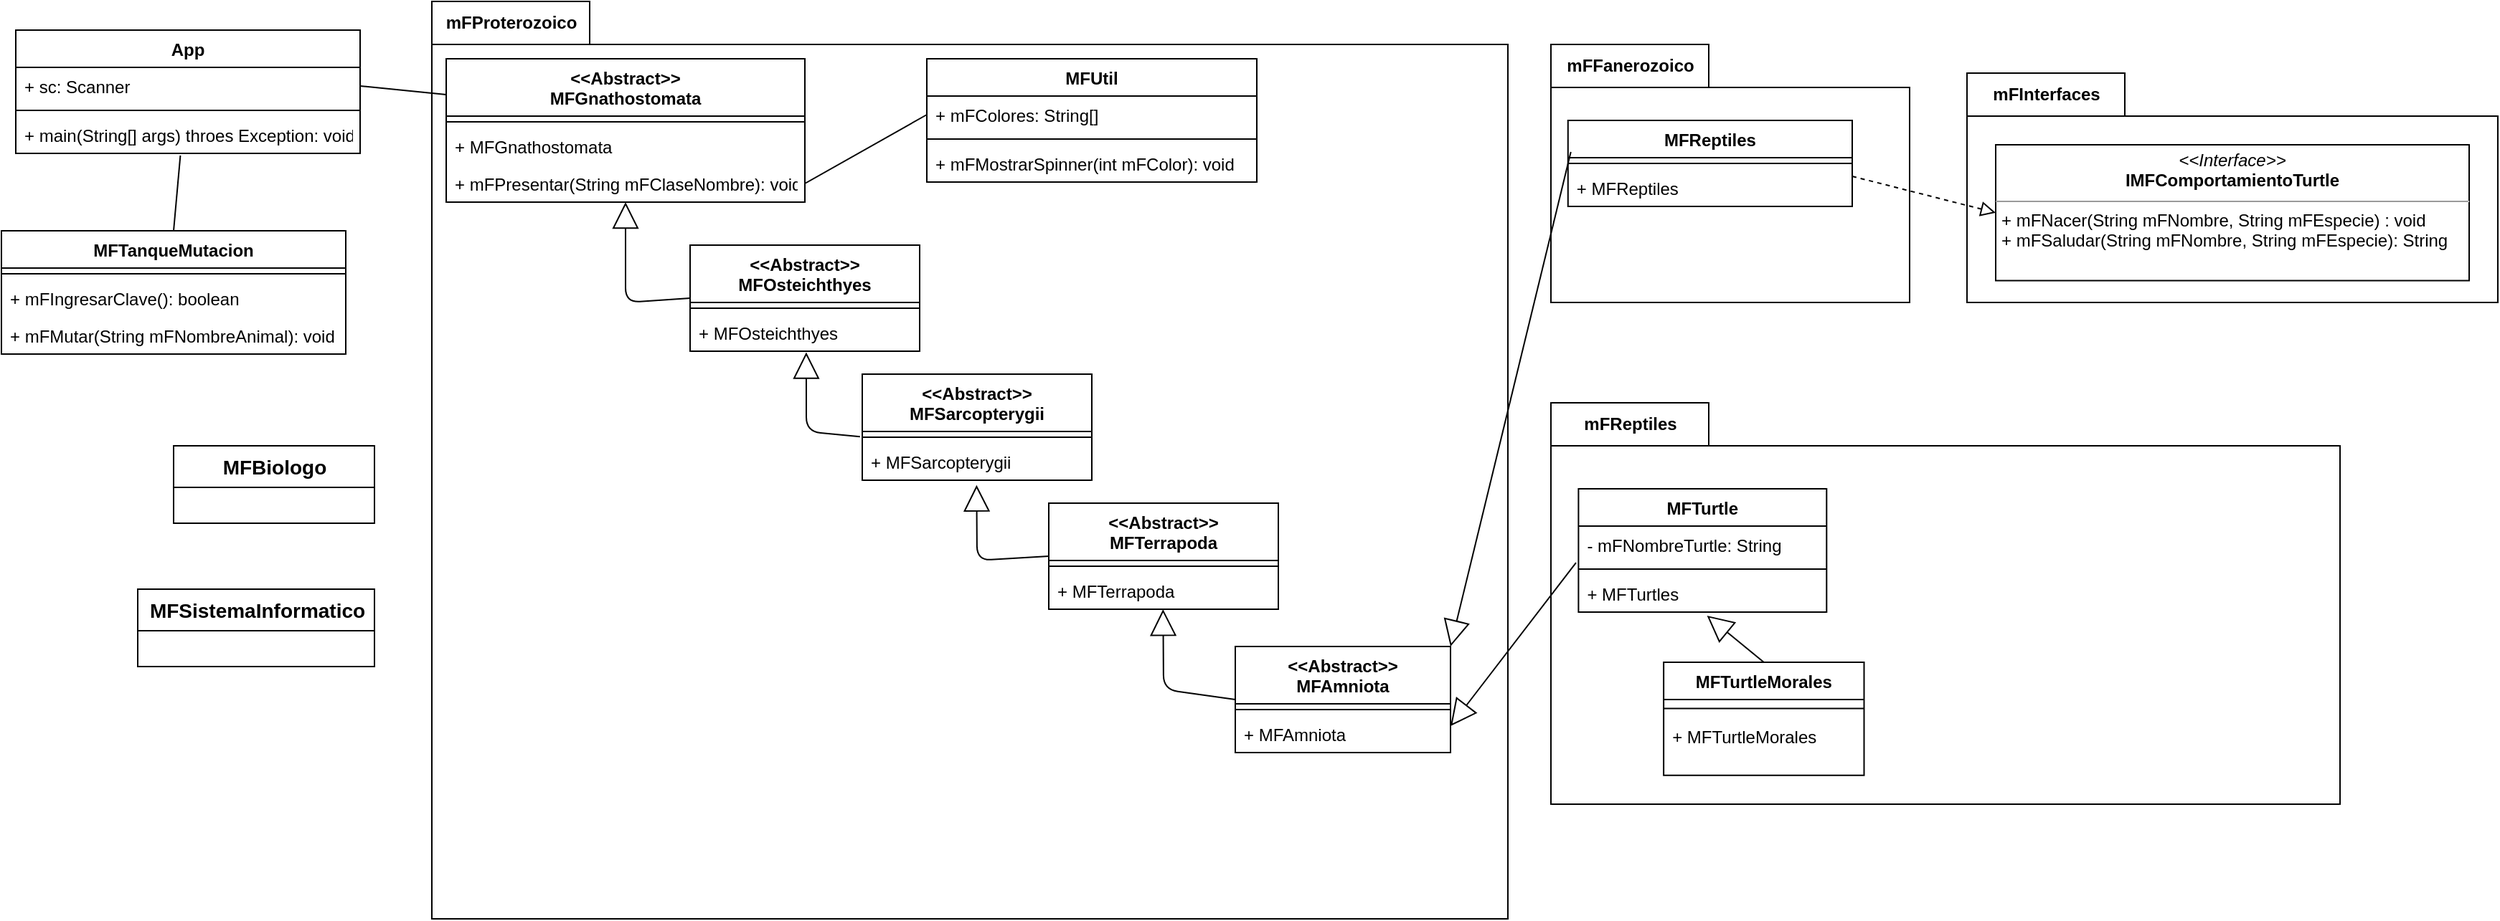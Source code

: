 <mxfile>
    <diagram id="XXDbqRLvfrLSIwz507Pw" name="Page-1">
        <mxGraphModel dx="2792" dy="1111" grid="1" gridSize="10" guides="1" tooltips="1" connect="1" arrows="1" fold="1" page="1" pageScale="1" pageWidth="850" pageHeight="1100" math="0" shadow="0">
            <root>
                <mxCell id="0"/>
                <mxCell id="1" parent="0"/>
                <mxCell id="2" value="mFProterozoico" style="shape=folder;fontStyle=1;tabWidth=110;tabHeight=30;tabPosition=left;html=1;boundedLbl=1;labelInHeader=1;container=1;collapsible=0;" parent="1" vertex="1">
                    <mxGeometry x="-150" y="50" width="750" height="640" as="geometry"/>
                </mxCell>
                <mxCell id="3" value="" style="html=1;strokeColor=none;resizeWidth=1;resizeHeight=1;fillColor=none;part=1;connectable=0;allowArrows=0;deletable=0;" parent="2" vertex="1">
                    <mxGeometry width="750" height="448" relative="1" as="geometry">
                        <mxPoint y="30" as="offset"/>
                    </mxGeometry>
                </mxCell>
                <mxCell id="10" value="&lt;&lt;Abstract&gt;&gt;&#10;MFOsteichthyes" style="swimlane;fontStyle=1;align=center;verticalAlign=top;childLayout=stackLayout;horizontal=1;startSize=40;horizontalStack=0;resizeParent=1;resizeParentMax=0;resizeLast=0;collapsible=1;marginBottom=0;" parent="2" vertex="1">
                    <mxGeometry x="180" y="170" width="160" height="74" as="geometry"/>
                </mxCell>
                <mxCell id="12" value="" style="line;strokeWidth=1;fillColor=none;align=left;verticalAlign=middle;spacingTop=-1;spacingLeft=3;spacingRight=3;rotatable=0;labelPosition=right;points=[];portConstraint=eastwest;strokeColor=inherit;" parent="10" vertex="1">
                    <mxGeometry y="40" width="160" height="8" as="geometry"/>
                </mxCell>
                <mxCell id="13" value="+ MFOsteichthyes" style="text;strokeColor=none;fillColor=none;align=left;verticalAlign=top;spacingLeft=4;spacingRight=4;overflow=hidden;rotatable=0;points=[[0,0.5],[1,0.5]];portConstraint=eastwest;" parent="10" vertex="1">
                    <mxGeometry y="48" width="160" height="26" as="geometry"/>
                </mxCell>
                <mxCell id="6" value="&lt;&lt;Abstract&gt;&gt;&#10;MFGnathostomata" style="swimlane;fontStyle=1;align=center;verticalAlign=top;childLayout=stackLayout;horizontal=1;startSize=40;horizontalStack=0;resizeParent=1;resizeParentMax=0;resizeLast=0;collapsible=1;marginBottom=0;" parent="2" vertex="1">
                    <mxGeometry x="10" y="40" width="250" height="100" as="geometry"/>
                </mxCell>
                <mxCell id="8" value="" style="line;strokeWidth=1;fillColor=none;align=left;verticalAlign=middle;spacingTop=-1;spacingLeft=3;spacingRight=3;rotatable=0;labelPosition=right;points=[];portConstraint=eastwest;strokeColor=inherit;" parent="6" vertex="1">
                    <mxGeometry y="40" width="250" height="8" as="geometry"/>
                </mxCell>
                <mxCell id="9" value="+ MFGnathostomata" style="text;strokeColor=none;fillColor=none;align=left;verticalAlign=top;spacingLeft=4;spacingRight=4;overflow=hidden;rotatable=0;points=[[0,0.5],[1,0.5]];portConstraint=eastwest;" parent="6" vertex="1">
                    <mxGeometry y="48" width="250" height="26" as="geometry"/>
                </mxCell>
                <mxCell id="86" value="+ mFPresentar(String mFClaseNombre): void" style="text;strokeColor=none;fillColor=none;align=left;verticalAlign=top;spacingLeft=4;spacingRight=4;overflow=hidden;rotatable=0;points=[[0,0.5],[1,0.5]];portConstraint=eastwest;" parent="6" vertex="1">
                    <mxGeometry y="74" width="250" height="26" as="geometry"/>
                </mxCell>
                <mxCell id="68" value="" style="endArrow=block;endSize=16;endFill=0;html=1;exitX=0;exitY=0.5;exitDx=0;exitDy=0;" parent="2" source="10" target="86" edge="1">
                    <mxGeometry width="160" relative="1" as="geometry">
                        <mxPoint x="330" y="270" as="sourcePoint"/>
                        <mxPoint x="160" y="150" as="targetPoint"/>
                        <Array as="points">
                            <mxPoint x="135" y="210"/>
                        </Array>
                    </mxGeometry>
                </mxCell>
                <mxCell id="14" value="&lt;&lt;Abstract&gt;&gt;&#10;MFSarcopterygii" style="swimlane;fontStyle=1;align=center;verticalAlign=top;childLayout=stackLayout;horizontal=1;startSize=40;horizontalStack=0;resizeParent=1;resizeParentMax=0;resizeLast=0;collapsible=1;marginBottom=0;" parent="2" vertex="1">
                    <mxGeometry x="300" y="260" width="160" height="74" as="geometry"/>
                </mxCell>
                <mxCell id="16" value="" style="line;strokeWidth=1;fillColor=none;align=left;verticalAlign=middle;spacingTop=-1;spacingLeft=3;spacingRight=3;rotatable=0;labelPosition=right;points=[];portConstraint=eastwest;strokeColor=inherit;" parent="14" vertex="1">
                    <mxGeometry y="40" width="160" height="8" as="geometry"/>
                </mxCell>
                <mxCell id="17" value="+ MFSarcopterygii" style="text;strokeColor=none;fillColor=none;align=left;verticalAlign=top;spacingLeft=4;spacingRight=4;overflow=hidden;rotatable=0;points=[[0,0.5],[1,0.5]];portConstraint=eastwest;" parent="14" vertex="1">
                    <mxGeometry y="48" width="160" height="26" as="geometry"/>
                </mxCell>
                <mxCell id="36" value="" style="endArrow=block;endSize=16;endFill=0;html=1;exitX=-0.01;exitY=-0.167;exitDx=0;exitDy=0;entryX=0.506;entryY=1.029;entryDx=0;entryDy=0;entryPerimeter=0;exitPerimeter=0;" parent="2" source="17" target="13" edge="1">
                    <mxGeometry width="160" relative="1" as="geometry">
                        <mxPoint x="340" y="280" as="sourcePoint"/>
                        <mxPoint x="340" y="236" as="targetPoint"/>
                        <Array as="points">
                            <mxPoint x="261" y="300"/>
                        </Array>
                    </mxGeometry>
                </mxCell>
                <mxCell id="18" value="&lt;&lt;Abstract&gt;&gt;&#10;MFTerrapoda" style="swimlane;fontStyle=1;align=center;verticalAlign=top;childLayout=stackLayout;horizontal=1;startSize=40;horizontalStack=0;resizeParent=1;resizeParentMax=0;resizeLast=0;collapsible=1;marginBottom=0;" parent="2" vertex="1">
                    <mxGeometry x="430" y="350" width="160" height="74" as="geometry"/>
                </mxCell>
                <mxCell id="20" value="" style="line;strokeWidth=1;fillColor=none;align=left;verticalAlign=middle;spacingTop=-1;spacingLeft=3;spacingRight=3;rotatable=0;labelPosition=right;points=[];portConstraint=eastwest;strokeColor=inherit;" parent="18" vertex="1">
                    <mxGeometry y="40" width="160" height="8" as="geometry"/>
                </mxCell>
                <mxCell id="21" value="+ MFTerrapoda" style="text;strokeColor=none;fillColor=none;align=left;verticalAlign=top;spacingLeft=4;spacingRight=4;overflow=hidden;rotatable=0;points=[[0,0.5],[1,0.5]];portConstraint=eastwest;" parent="18" vertex="1">
                    <mxGeometry y="48" width="160" height="26" as="geometry"/>
                </mxCell>
                <mxCell id="39" value="" style="endArrow=block;endSize=16;endFill=0;html=1;exitX=0;exitY=0.5;exitDx=0;exitDy=0;entryX=0.498;entryY=1.129;entryDx=0;entryDy=0;entryPerimeter=0;" parent="2" source="18" target="17" edge="1">
                    <mxGeometry width="160" relative="1" as="geometry">
                        <mxPoint x="329.38" y="510" as="sourcePoint"/>
                        <mxPoint x="329" y="480" as="targetPoint"/>
                        <Array as="points">
                            <mxPoint x="380" y="390"/>
                        </Array>
                    </mxGeometry>
                </mxCell>
                <mxCell id="22" value="&lt;&lt;Abstract&gt;&gt;&#10;MFAmniota" style="swimlane;fontStyle=1;align=center;verticalAlign=top;childLayout=stackLayout;horizontal=1;startSize=40;horizontalStack=0;resizeParent=1;resizeParentMax=0;resizeLast=0;collapsible=1;marginBottom=0;" parent="2" vertex="1">
                    <mxGeometry x="560" y="450" width="150" height="74" as="geometry"/>
                </mxCell>
                <mxCell id="24" value="" style="line;strokeWidth=1;fillColor=none;align=left;verticalAlign=middle;spacingTop=-1;spacingLeft=3;spacingRight=3;rotatable=0;labelPosition=right;points=[];portConstraint=eastwest;strokeColor=inherit;" parent="22" vertex="1">
                    <mxGeometry y="40" width="150" height="8" as="geometry"/>
                </mxCell>
                <mxCell id="25" value="+ MFAmniota" style="text;strokeColor=none;fillColor=none;align=left;verticalAlign=top;spacingLeft=4;spacingRight=4;overflow=hidden;rotatable=0;points=[[0,0.5],[1,0.5]];portConstraint=eastwest;" parent="22" vertex="1">
                    <mxGeometry y="48" width="150" height="26" as="geometry"/>
                </mxCell>
                <mxCell id="40" value="" style="endArrow=block;endSize=16;endFill=0;html=1;entryX=0.498;entryY=1.002;entryDx=0;entryDy=0;entryPerimeter=0;exitX=0;exitY=0.5;exitDx=0;exitDy=0;" parent="2" source="22" target="21" edge="1">
                    <mxGeometry width="160" relative="1" as="geometry">
                        <mxPoint x="329" y="630" as="sourcePoint"/>
                        <mxPoint x="329.38" y="596" as="targetPoint"/>
                        <Array as="points">
                            <mxPoint x="510" y="480"/>
                        </Array>
                    </mxGeometry>
                </mxCell>
                <mxCell id="96" value="MFUtil" style="swimlane;fontStyle=1;align=center;verticalAlign=top;childLayout=stackLayout;horizontal=1;startSize=26;horizontalStack=0;resizeParent=1;resizeParentMax=0;resizeLast=0;collapsible=1;marginBottom=0;" parent="2" vertex="1">
                    <mxGeometry x="345" y="40" width="230" height="86" as="geometry"/>
                </mxCell>
                <mxCell id="97" value="+ mFColores: String[]" style="text;strokeColor=none;fillColor=none;align=left;verticalAlign=top;spacingLeft=4;spacingRight=4;overflow=hidden;rotatable=0;points=[[0,0.5],[1,0.5]];portConstraint=eastwest;" parent="96" vertex="1">
                    <mxGeometry y="26" width="230" height="26" as="geometry"/>
                </mxCell>
                <mxCell id="98" value="" style="line;strokeWidth=1;fillColor=none;align=left;verticalAlign=middle;spacingTop=-1;spacingLeft=3;spacingRight=3;rotatable=0;labelPosition=right;points=[];portConstraint=eastwest;strokeColor=inherit;" parent="96" vertex="1">
                    <mxGeometry y="52" width="230" height="8" as="geometry"/>
                </mxCell>
                <mxCell id="99" value="+ mFMostrarSpinner(int mFColor): void" style="text;strokeColor=none;fillColor=none;align=left;verticalAlign=top;spacingLeft=4;spacingRight=4;overflow=hidden;rotatable=0;points=[[0,0.5],[1,0.5]];portConstraint=eastwest;" parent="96" vertex="1">
                    <mxGeometry y="60" width="230" height="26" as="geometry"/>
                </mxCell>
                <mxCell id="100" value="" style="endArrow=none;startArrow=none;endFill=0;startFill=0;endSize=8;html=1;verticalAlign=bottom;labelBackgroundColor=none;strokeWidth=1;exitX=1;exitY=0.5;exitDx=0;exitDy=0;entryX=0;entryY=0.5;entryDx=0;entryDy=0;" parent="2" source="86" target="97" edge="1">
                    <mxGeometry width="160" relative="1" as="geometry">
                        <mxPoint x="340" y="260" as="sourcePoint"/>
                        <mxPoint x="500" y="260" as="targetPoint"/>
                    </mxGeometry>
                </mxCell>
                <mxCell id="4" value="mFFanerozoico" style="shape=folder;fontStyle=1;tabWidth=110;tabHeight=30;tabPosition=left;html=1;boundedLbl=1;labelInHeader=1;container=1;collapsible=0;" parent="1" vertex="1">
                    <mxGeometry x="630" y="80" width="250" height="180" as="geometry"/>
                </mxCell>
                <mxCell id="5" value="" style="html=1;strokeColor=none;resizeWidth=1;resizeHeight=1;fillColor=none;part=1;connectable=0;allowArrows=0;deletable=0;" parent="4" vertex="1">
                    <mxGeometry width="250" height="150" relative="1" as="geometry">
                        <mxPoint y="30" as="offset"/>
                    </mxGeometry>
                </mxCell>
                <mxCell id="53" value="MFReptiles" style="swimlane;fontStyle=1;align=center;verticalAlign=top;childLayout=stackLayout;horizontal=1;startSize=26;horizontalStack=0;resizeParent=1;resizeParentMax=0;resizeLast=0;collapsible=1;marginBottom=0;" parent="4" vertex="1">
                    <mxGeometry x="11.9" y="53" width="198.1" height="60" as="geometry"/>
                </mxCell>
                <mxCell id="55" value="" style="line;strokeWidth=1;fillColor=none;align=left;verticalAlign=middle;spacingTop=-1;spacingLeft=3;spacingRight=3;rotatable=0;labelPosition=right;points=[];portConstraint=eastwest;strokeColor=inherit;" parent="53" vertex="1">
                    <mxGeometry y="26" width="198.1" height="8" as="geometry"/>
                </mxCell>
                <mxCell id="88" value="+ MFReptiles" style="text;strokeColor=none;fillColor=none;align=left;verticalAlign=top;spacingLeft=4;spacingRight=4;overflow=hidden;rotatable=0;points=[[0,0.5],[1,0.5]];portConstraint=eastwest;" parent="53" vertex="1">
                    <mxGeometry y="34" width="198.1" height="26" as="geometry"/>
                </mxCell>
                <mxCell id="43" value="mFInterfaces" style="shape=folder;fontStyle=1;tabWidth=110;tabHeight=30;tabPosition=left;html=1;boundedLbl=1;labelInHeader=1;container=1;collapsible=0;" parent="1" vertex="1">
                    <mxGeometry x="920" y="100" width="370" height="160" as="geometry"/>
                </mxCell>
                <mxCell id="44" value="" style="html=1;strokeColor=none;resizeWidth=1;resizeHeight=1;fillColor=none;part=1;connectable=0;allowArrows=0;deletable=0;" parent="43" vertex="1">
                    <mxGeometry width="370" height="73.905" relative="1" as="geometry">
                        <mxPoint y="80" as="offset"/>
                    </mxGeometry>
                </mxCell>
                <mxCell id="30" value="&lt;p style=&quot;margin:0px;margin-top:4px;text-align:center;&quot;&gt;&lt;i&gt;&amp;lt;&amp;lt;Interface&amp;gt;&amp;gt;&lt;/i&gt;&lt;br&gt;&lt;b&gt;IMFComportamientoTurtle&lt;/b&gt;&lt;/p&gt;&lt;hr size=&quot;1&quot;&gt;&lt;p style=&quot;margin:0px;margin-left:4px;&quot;&gt;&lt;span style=&quot;background-color: initial;&quot;&gt;+ mFNacer(String mFNombre, S&lt;/span&gt;&lt;span style=&quot;background-color: initial;&quot;&gt;tring mFEspecie) : void&lt;/span&gt;&lt;/p&gt;&lt;p style=&quot;margin:0px;margin-left:4px;&quot;&gt;+ mFSaludar(&lt;span style=&quot;border-color: var(--border-color); background-color: initial;&quot;&gt;String mFNombre, S&lt;/span&gt;&lt;span style=&quot;border-color: var(--border-color); background-color: initial;&quot;&gt;tring mFEspecie&lt;/span&gt;): String&lt;/p&gt;" style="verticalAlign=top;align=left;overflow=fill;fontSize=12;fontFamily=Helvetica;html=1;" parent="43" vertex="1">
                    <mxGeometry x="20" y="50" width="330" height="94.76" as="geometry"/>
                </mxCell>
                <mxCell id="63" value="" style="endArrow=block;endSize=16;endFill=0;html=1;exitX=0.01;exitY=-0.154;exitDx=0;exitDy=0;exitPerimeter=0;entryX=1;entryY=0;entryDx=0;entryDy=0;" parent="1" target="22" edge="1">
                    <mxGeometry width="160" relative="1" as="geometry">
                        <mxPoint x="643.881" y="154.996" as="sourcePoint"/>
                        <mxPoint x="260" y="750" as="targetPoint"/>
                    </mxGeometry>
                </mxCell>
                <mxCell id="69" value="mFReptiles" style="shape=folder;fontStyle=1;tabWidth=110;tabHeight=30;tabPosition=left;html=1;boundedLbl=1;labelInHeader=1;container=1;collapsible=0;" parent="1" vertex="1">
                    <mxGeometry x="630" y="330" width="550" height="280" as="geometry"/>
                </mxCell>
                <mxCell id="70" value="" style="html=1;strokeColor=none;resizeWidth=1;resizeHeight=1;fillColor=none;part=1;connectable=0;allowArrows=0;deletable=0;" parent="69" vertex="1">
                    <mxGeometry width="550" height="250" relative="1" as="geometry">
                        <mxPoint y="30" as="offset"/>
                    </mxGeometry>
                </mxCell>
                <mxCell id="76" value="MFTurtleMorales" style="swimlane;fontStyle=1;align=center;verticalAlign=top;childLayout=stackLayout;horizontal=1;startSize=26;horizontalStack=0;resizeParent=1;resizeParentMax=0;resizeLast=0;collapsible=1;marginBottom=0;" parent="69" vertex="1">
                    <mxGeometry x="78.571" y="181.004" width="139.683" height="78.889" as="geometry"/>
                </mxCell>
                <mxCell id="77" value="" style="line;strokeWidth=1;fillColor=none;align=left;verticalAlign=middle;spacingTop=-1;spacingLeft=3;spacingRight=3;rotatable=0;labelPosition=right;points=[];portConstraint=eastwest;strokeColor=inherit;" parent="76" vertex="1">
                    <mxGeometry y="26" width="139.683" height="12.444" as="geometry"/>
                </mxCell>
                <mxCell id="78" value="+ MFTurtleMorales" style="text;strokeColor=none;fillColor=none;align=left;verticalAlign=top;spacingLeft=4;spacingRight=4;overflow=hidden;rotatable=0;points=[[0,0.5],[1,0.5]];portConstraint=eastwest;" parent="76" vertex="1">
                    <mxGeometry y="38.444" width="139.683" height="40.444" as="geometry"/>
                </mxCell>
                <mxCell id="80" value="" style="endArrow=block;endSize=16;endFill=0;html=1;exitX=0.5;exitY=0;exitDx=0;exitDy=0;entryX=0.518;entryY=1.095;entryDx=0;entryDy=0;entryPerimeter=0;" parent="69" source="76" target="93" edge="1">
                    <mxGeometry width="160" relative="1" as="geometry">
                        <mxPoint x="36.038" y="109.581" as="sourcePoint"/>
                        <mxPoint x="97.01" y="127.945" as="targetPoint"/>
                    </mxGeometry>
                </mxCell>
                <mxCell id="90" value="MFTurtle" style="swimlane;fontStyle=1;align=center;verticalAlign=top;childLayout=stackLayout;horizontal=1;startSize=26;horizontalStack=0;resizeParent=1;resizeParentMax=0;resizeLast=0;collapsible=1;marginBottom=0;" parent="69" vertex="1">
                    <mxGeometry x="19.206" y="60" width="172.944" height="86" as="geometry"/>
                </mxCell>
                <mxCell id="91" value="- mFNombreTurtle: String" style="text;strokeColor=none;fillColor=none;align=left;verticalAlign=top;spacingLeft=4;spacingRight=4;overflow=hidden;rotatable=0;points=[[0,0.5],[1,0.5]];portConstraint=eastwest;" parent="90" vertex="1">
                    <mxGeometry y="26" width="172.944" height="26" as="geometry"/>
                </mxCell>
                <mxCell id="92" value="" style="line;strokeWidth=1;fillColor=none;align=left;verticalAlign=middle;spacingTop=-1;spacingLeft=3;spacingRight=3;rotatable=0;labelPosition=right;points=[];portConstraint=eastwest;strokeColor=inherit;" parent="90" vertex="1">
                    <mxGeometry y="52" width="172.944" height="8" as="geometry"/>
                </mxCell>
                <mxCell id="93" value="+ MFTurtles" style="text;strokeColor=none;fillColor=none;align=left;verticalAlign=top;spacingLeft=4;spacingRight=4;overflow=hidden;rotatable=0;points=[[0,0.5],[1,0.5]];portConstraint=eastwest;" parent="90" vertex="1">
                    <mxGeometry y="60" width="172.944" height="26" as="geometry"/>
                </mxCell>
                <mxCell id="42" value="" style="endArrow=block;startArrow=none;endFill=0;startFill=0;endSize=8;html=1;verticalAlign=bottom;dashed=1;labelBackgroundColor=none;entryX=0;entryY=0.5;entryDx=0;entryDy=0;exitX=1;exitY=0.5;exitDx=0;exitDy=0;" parent="1" target="30" edge="1">
                    <mxGeometry width="160" relative="1" as="geometry">
                        <mxPoint x="840.0" y="172" as="sourcePoint"/>
                        <mxPoint x="614.127" y="710" as="targetPoint"/>
                    </mxGeometry>
                </mxCell>
                <mxCell id="79" value="" style="endArrow=block;endSize=16;endFill=0;html=1;exitX=-0.01;exitY=0.982;exitDx=0;exitDy=0;exitPerimeter=0;entryX=1;entryY=0.75;entryDx=0;entryDy=0;" parent="1" source="91" target="22" edge="1">
                    <mxGeometry width="160" relative="1" as="geometry">
                        <mxPoint x="661.28" y="417.137" as="sourcePoint"/>
                        <mxPoint x="560" y="630" as="targetPoint"/>
                    </mxGeometry>
                </mxCell>
                <mxCell id="94" value="MFBiologo" style="swimlane;fontStyle=1;align=center;verticalAlign=middle;childLayout=stackLayout;horizontal=1;startSize=29;horizontalStack=0;resizeParent=1;resizeParentMax=0;resizeLast=0;collapsible=0;marginBottom=0;html=1;fontSize=14;" parent="1" vertex="1">
                    <mxGeometry x="-330" y="360" width="140" height="54" as="geometry"/>
                </mxCell>
                <mxCell id="95" value="MFSistemaInformatico" style="swimlane;fontStyle=1;align=center;verticalAlign=middle;childLayout=stackLayout;horizontal=1;startSize=29;horizontalStack=0;resizeParent=1;resizeParentMax=0;resizeLast=0;collapsible=0;marginBottom=0;html=1;fontSize=14;" parent="1" vertex="1">
                    <mxGeometry x="-355" y="460" width="165" height="54" as="geometry"/>
                </mxCell>
                <mxCell id="102" value="App" style="swimlane;fontStyle=1;align=center;verticalAlign=top;childLayout=stackLayout;horizontal=1;startSize=26;horizontalStack=0;resizeParent=1;resizeParentMax=0;resizeLast=0;collapsible=1;marginBottom=0;" parent="1" vertex="1">
                    <mxGeometry x="-440" y="70" width="240" height="86" as="geometry"/>
                </mxCell>
                <mxCell id="103" value="+ sc: Scanner" style="text;strokeColor=none;fillColor=none;align=left;verticalAlign=top;spacingLeft=4;spacingRight=4;overflow=hidden;rotatable=0;points=[[0,0.5],[1,0.5]];portConstraint=eastwest;" parent="102" vertex="1">
                    <mxGeometry y="26" width="240" height="26" as="geometry"/>
                </mxCell>
                <mxCell id="104" value="" style="line;strokeWidth=1;fillColor=none;align=left;verticalAlign=middle;spacingTop=-1;spacingLeft=3;spacingRight=3;rotatable=0;labelPosition=right;points=[];portConstraint=eastwest;strokeColor=inherit;" parent="102" vertex="1">
                    <mxGeometry y="52" width="240" height="8" as="geometry"/>
                </mxCell>
                <mxCell id="105" value="+ main(String[] args) throes Exception: void " style="text;strokeColor=none;fillColor=none;align=left;verticalAlign=top;spacingLeft=4;spacingRight=4;overflow=hidden;rotatable=0;points=[[0,0.5],[1,0.5]];portConstraint=eastwest;" parent="102" vertex="1">
                    <mxGeometry y="60" width="240" height="26" as="geometry"/>
                </mxCell>
                <mxCell id="108" value="" style="endArrow=none;startArrow=none;endFill=0;startFill=0;endSize=8;html=1;verticalAlign=bottom;labelBackgroundColor=none;strokeWidth=1;exitX=1;exitY=0.5;exitDx=0;exitDy=0;entryX=0;entryY=0.25;entryDx=0;entryDy=0;" parent="1" source="103" target="6" edge="1">
                    <mxGeometry width="160" relative="1" as="geometry">
                        <mxPoint x="120" y="187" as="sourcePoint"/>
                        <mxPoint x="205" y="139" as="targetPoint"/>
                    </mxGeometry>
                </mxCell>
                <mxCell id="109" value="MFTanqueMutacion" style="swimlane;fontStyle=1;align=center;verticalAlign=top;childLayout=stackLayout;horizontal=1;startSize=26;horizontalStack=0;resizeParent=1;resizeParentMax=0;resizeLast=0;collapsible=1;marginBottom=0;" parent="1" vertex="1">
                    <mxGeometry x="-450" y="210" width="240" height="86" as="geometry"/>
                </mxCell>
                <mxCell id="111" value="" style="line;strokeWidth=1;fillColor=none;align=left;verticalAlign=middle;spacingTop=-1;spacingLeft=3;spacingRight=3;rotatable=0;labelPosition=right;points=[];portConstraint=eastwest;strokeColor=inherit;" parent="109" vertex="1">
                    <mxGeometry y="26" width="240" height="8" as="geometry"/>
                </mxCell>
                <mxCell id="112" value="+ mFIngresarClave(): boolean" style="text;strokeColor=none;fillColor=none;align=left;verticalAlign=top;spacingLeft=4;spacingRight=4;overflow=hidden;rotatable=0;points=[[0,0.5],[1,0.5]];portConstraint=eastwest;" parent="109" vertex="1">
                    <mxGeometry y="34" width="240" height="26" as="geometry"/>
                </mxCell>
                <mxCell id="113" value="+ mFMutar(String mFNombreAnimal): void" style="text;strokeColor=none;fillColor=none;align=left;verticalAlign=top;spacingLeft=4;spacingRight=4;overflow=hidden;rotatable=0;points=[[0,0.5],[1,0.5]];portConstraint=eastwest;" parent="109" vertex="1">
                    <mxGeometry y="60" width="240" height="26" as="geometry"/>
                </mxCell>
                <mxCell id="115" value="" style="endArrow=none;startArrow=none;endFill=0;startFill=0;endSize=8;html=1;verticalAlign=bottom;labelBackgroundColor=none;strokeWidth=1;exitX=0.478;exitY=1.055;exitDx=0;exitDy=0;entryX=0.5;entryY=0;entryDx=0;entryDy=0;exitPerimeter=0;" parent="1" source="105" target="109" edge="1">
                    <mxGeometry width="160" relative="1" as="geometry">
                        <mxPoint x="-190" y="99" as="sourcePoint"/>
                        <mxPoint x="-130" y="125.0" as="targetPoint"/>
                    </mxGeometry>
                </mxCell>
            </root>
        </mxGraphModel>
    </diagram>
</mxfile>